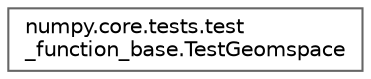 digraph "Graphical Class Hierarchy"
{
 // LATEX_PDF_SIZE
  bgcolor="transparent";
  edge [fontname=Helvetica,fontsize=10,labelfontname=Helvetica,labelfontsize=10];
  node [fontname=Helvetica,fontsize=10,shape=box,height=0.2,width=0.4];
  rankdir="LR";
  Node0 [id="Node000000",label="numpy.core.tests.test\l_function_base.TestGeomspace",height=0.2,width=0.4,color="grey40", fillcolor="white", style="filled",URL="$df/d76/classnumpy_1_1core_1_1tests_1_1test__function__base_1_1TestGeomspace.html",tooltip=" "];
}
